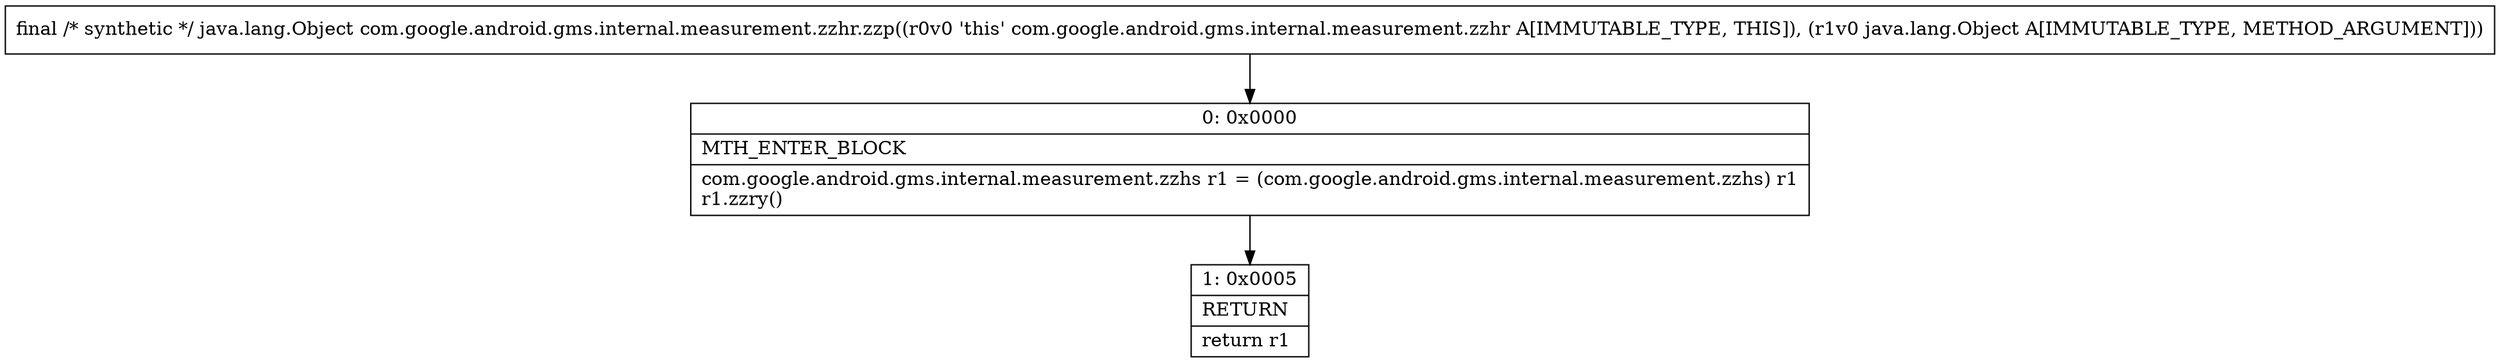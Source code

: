 digraph "CFG forcom.google.android.gms.internal.measurement.zzhr.zzp(Ljava\/lang\/Object;)Ljava\/lang\/Object;" {
Node_0 [shape=record,label="{0\:\ 0x0000|MTH_ENTER_BLOCK\l|com.google.android.gms.internal.measurement.zzhs r1 = (com.google.android.gms.internal.measurement.zzhs) r1\lr1.zzry()\l}"];
Node_1 [shape=record,label="{1\:\ 0x0005|RETURN\l|return r1\l}"];
MethodNode[shape=record,label="{final \/* synthetic *\/ java.lang.Object com.google.android.gms.internal.measurement.zzhr.zzp((r0v0 'this' com.google.android.gms.internal.measurement.zzhr A[IMMUTABLE_TYPE, THIS]), (r1v0 java.lang.Object A[IMMUTABLE_TYPE, METHOD_ARGUMENT])) }"];
MethodNode -> Node_0;
Node_0 -> Node_1;
}

